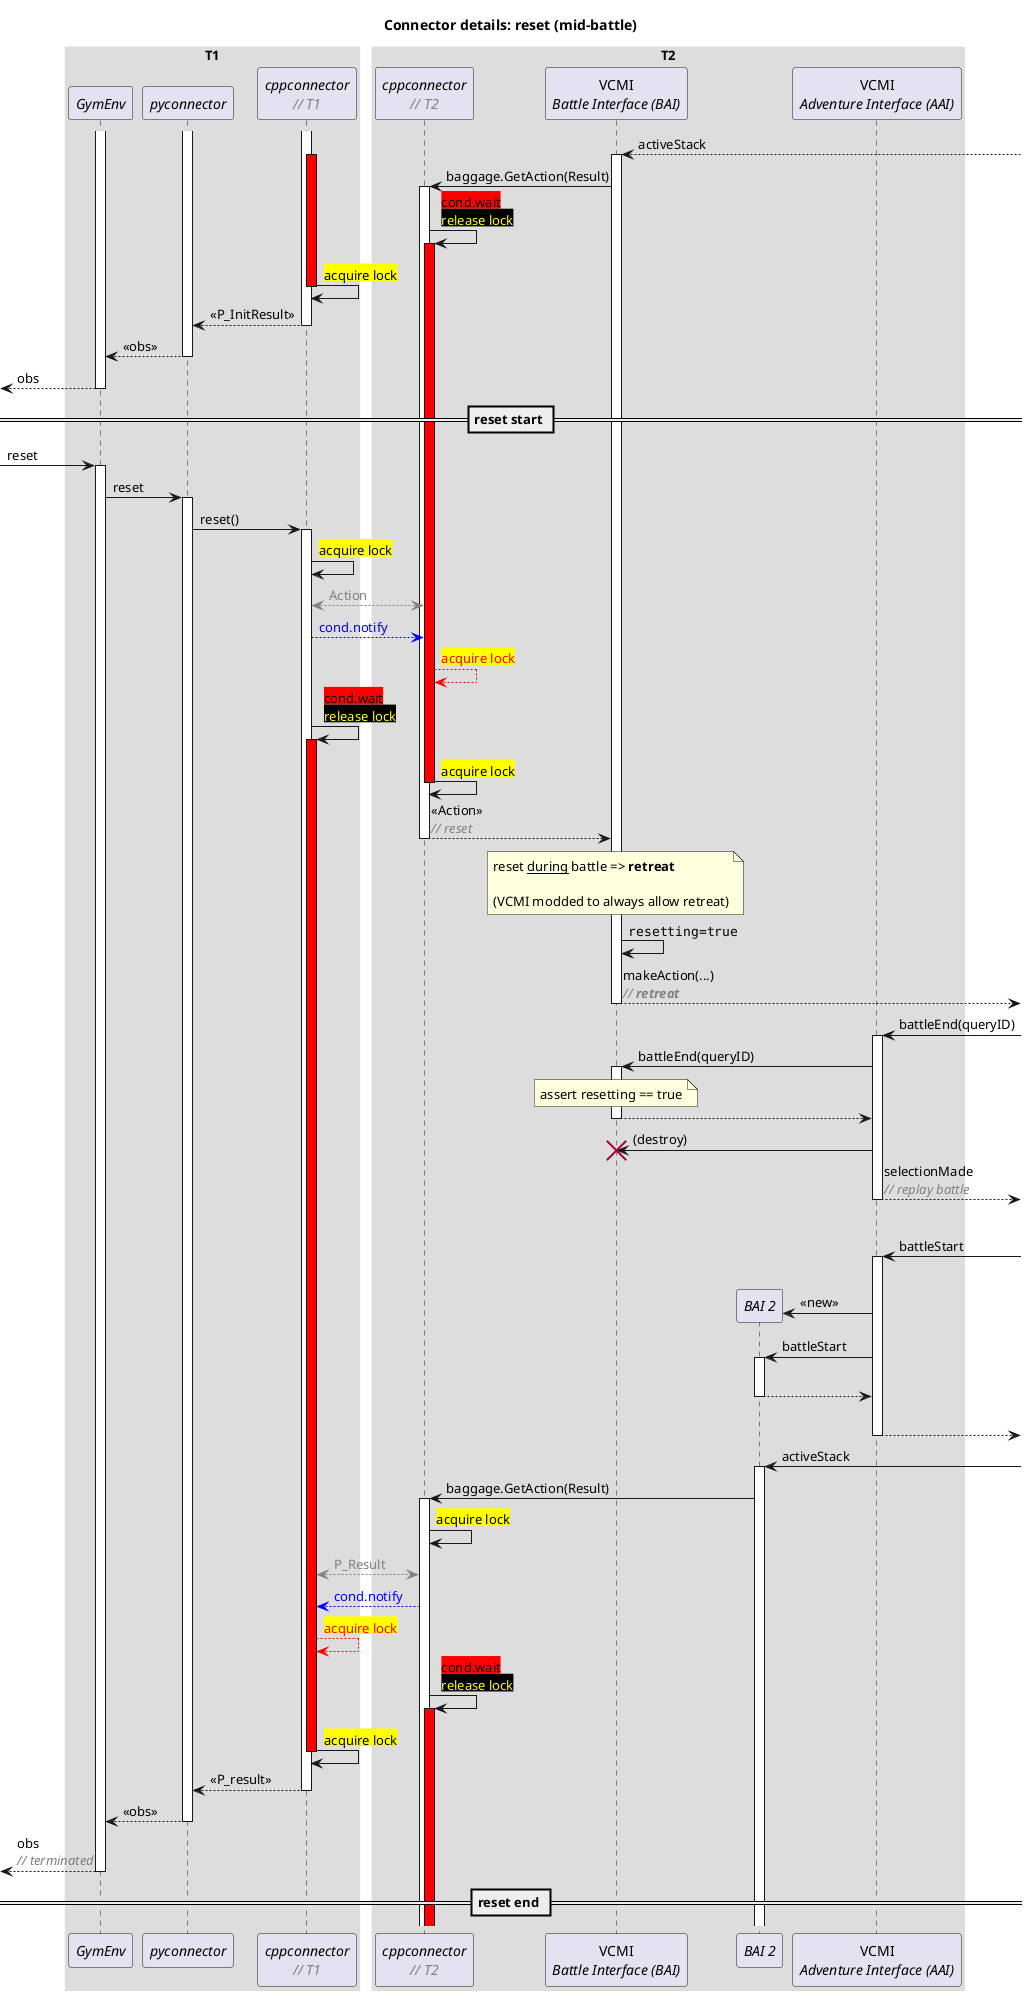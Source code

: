 @startuml "connector-details-reset-midbattle"

title "Connector details: reset (mid-battle)"

skinparam sequenceBoxBorderColor #FFF

!$nbsp = "<U+00A0>"

' workaround the fact that text alignment can only be
' set globally. Using hspace(n) returns N monospaced
' $nbsp chars
!function $hspace($length)
  !$res = ""
  !$i = $length
  !while $i > 0
    !$res = $res + $nbsp
    !$i = $i - 1
  !endwhile
  !return "<font:monospaced>"+$res+"</font>"
!endfunction

!function $desc($txt)
  !return "<font:Arial><color:Gray><i>// "+$txt+"</i></color></font>"
!endfunction

!function $lock_acq_fail_text()
  !return "<back:yellow><color:red>acquire lock</color></back>"
!endfunction

!procedure $lock_acq_fail($node)
  $node -> $node : $lock_acq_fail_text()
  activate $node #red
!endprocedure

!procedure $lock_acq_direct($node)
  $node -> $node : <back:yellow>acquire lock</back>
!endprocedure

!procedure $lock_acq_latent($node)
  $lock_acq_direct($node)
  deactivate $node
!endprocedure

!procedure $cond_wait($node)
  $node -> $node : <back:red>cond.wait</back>\n<color:yellow><back:black>release lock</back></color>
  activate $node #red
!endprocedure

!procedure $cond_notify($NodeA, $NodeB)
  $NodeA --[#blue]> $NodeB : <color:blue>cond.notify</color>
  $NodeB --[#red]> $NodeB : $lock_acq_fail_text()
!endfunction

!procedure $cond_switch($NodeA, $NodeB)
  $cond_notify($NodeA, $NodeB)
  $cond_wait($NodeA)
  $lock_acq_latent($NodeB)
!endfunction

!function $replace($txt, $search, $repl)
  !$replaced = ""
  !while %strpos($txt, $search) >= 0
    !$position = %strpos($txt, $search)
    !$replaced = $replaced + %substr($txt, 0, $position) + $repl
    !$txt = %substr($txt, $position + %strlen($search))
  !endwhile
  !return $replaced + $txt
!endfunction

!procedure $sharevar($node1, $node2, $txt)
  $node1 <--[#gray]> $node2 : <color:gray>$replace($txt,"\n","</color>\n<color:gray>")</color>
!endfunction

!procedure $sharevar($txt)
  $sharevar(cpp1, cpp2, $txt)
!endfunction

' avoids super long note lines in the diagram
!function $str($txt)
  !return $replace($txt, "\n", %newline())
!endfunction

box T1
participant "//GymEnv//" as env
participant "//pyconnector//" as py
participant "//cppconnector//\n$desc(T1)" as cpp1
end box

box T2
participant "//cppconnector//\n$desc(T2)" as cpp2
participant "VCMI\n//Battle Interface (BAI)//" as bai
participant "//BAI 2//" as bai2
participant "VCMI\n//Adventure Interface (AAI)//" as aai
end box


activate cpp1
activate py
activate env

]--> bai ++ : activeStack
activate cpp1 #red
bai -> cpp2 ++ : baggage.GetAction(Result)
$cond_wait(cpp2)
$lock_acq_latent(cpp1)
cpp1 --> py -- : <<P_InitResult>>
py --> env -- : <<obs>>
[<-- env -- : obs

== reset start ==

[-> env ++ : reset
env -> py ++ : reset
py -> cpp1 ++ : reset()
$lock_acq_direct(cpp1)
$sharevar(Action)
$cond_switch(cpp1, cpp2)
cpp2 --> bai -- : <<Action>>\n$desc(reset)
note over bai
reset __during__ battle => **retreat**

(VCMI modded to always allow retreat)
end note
bai -> bai : ""resetting=true""
bai -->] -- : makeAction(...)\n$desc("**retreat**")

]-> aai ++ : battleEnd(queryID)
aai -> bai ++ : battleEnd(queryID)
note over bai: assert resetting == true
bai --> aai -- :
aai -> bai : (destroy)
destroy bai
aai -->] -- : selectionMade\n$desc("replay battle")

|||

]-> aai ++ : battleStart
|||
aai -> bai2 ** : <<new>>
aai -> bai2 ++ : battleStart
|||
bai2 --> aai -- :
|||
aai -->] -- :

]-> bai2 ++ : activeStack
bai2 -> cpp2 ++ : baggage.GetAction(Result)
$lock_acq_direct(cpp2)
$sharevar(P_Result)
$cond_switch(cpp2, cpp1)
cpp1 --> py -- : <<P_result>>
py --> env -- : <<obs>>
[<-- env -- : obs\n$desc("terminated")

== reset end ==

@enduml
